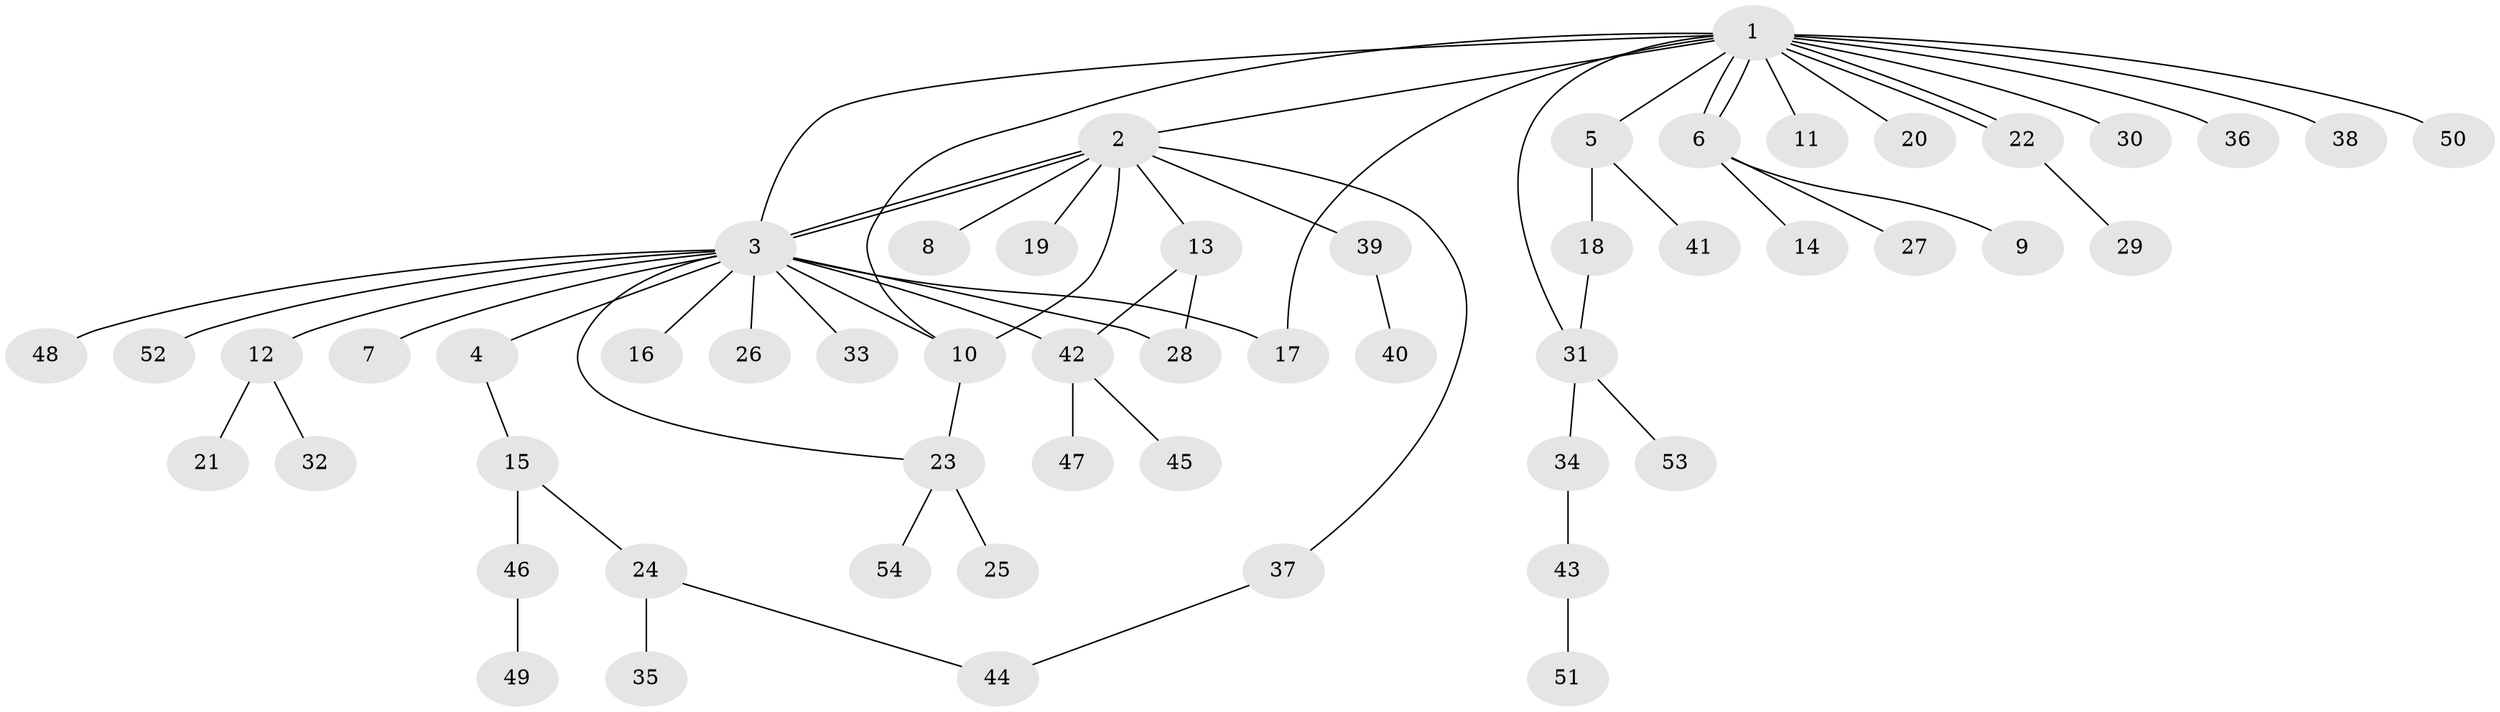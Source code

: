 // coarse degree distribution, {8: 0.045454545454545456, 6: 0.045454545454545456, 7: 0.045454545454545456, 5: 0.045454545454545456, 2: 0.2727272727272727, 1: 0.36363636363636365, 3: 0.18181818181818182}
// Generated by graph-tools (version 1.1) at 2025/50/03/04/25 22:50:32]
// undirected, 54 vertices, 65 edges
graph export_dot {
  node [color=gray90,style=filled];
  1;
  2;
  3;
  4;
  5;
  6;
  7;
  8;
  9;
  10;
  11;
  12;
  13;
  14;
  15;
  16;
  17;
  18;
  19;
  20;
  21;
  22;
  23;
  24;
  25;
  26;
  27;
  28;
  29;
  30;
  31;
  32;
  33;
  34;
  35;
  36;
  37;
  38;
  39;
  40;
  41;
  42;
  43;
  44;
  45;
  46;
  47;
  48;
  49;
  50;
  51;
  52;
  53;
  54;
  1 -- 2;
  1 -- 3;
  1 -- 5;
  1 -- 6;
  1 -- 6;
  1 -- 10;
  1 -- 11;
  1 -- 17;
  1 -- 20;
  1 -- 22;
  1 -- 22;
  1 -- 30;
  1 -- 31;
  1 -- 36;
  1 -- 38;
  1 -- 50;
  2 -- 3;
  2 -- 3;
  2 -- 8;
  2 -- 10;
  2 -- 13;
  2 -- 19;
  2 -- 37;
  2 -- 39;
  3 -- 4;
  3 -- 7;
  3 -- 10;
  3 -- 12;
  3 -- 16;
  3 -- 17;
  3 -- 23;
  3 -- 26;
  3 -- 28;
  3 -- 33;
  3 -- 42;
  3 -- 48;
  3 -- 52;
  4 -- 15;
  5 -- 18;
  5 -- 41;
  6 -- 9;
  6 -- 14;
  6 -- 27;
  10 -- 23;
  12 -- 21;
  12 -- 32;
  13 -- 28;
  13 -- 42;
  15 -- 24;
  15 -- 46;
  18 -- 31;
  22 -- 29;
  23 -- 25;
  23 -- 54;
  24 -- 35;
  24 -- 44;
  31 -- 34;
  31 -- 53;
  34 -- 43;
  37 -- 44;
  39 -- 40;
  42 -- 45;
  42 -- 47;
  43 -- 51;
  46 -- 49;
}
